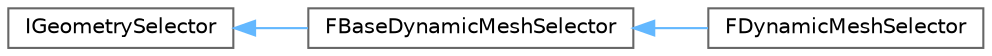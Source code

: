 digraph "Graphical Class Hierarchy"
{
 // INTERACTIVE_SVG=YES
 // LATEX_PDF_SIZE
  bgcolor="transparent";
  edge [fontname=Helvetica,fontsize=10,labelfontname=Helvetica,labelfontsize=10];
  node [fontname=Helvetica,fontsize=10,shape=box,height=0.2,width=0.4];
  rankdir="LR";
  Node0 [id="Node000000",label="IGeometrySelector",height=0.2,width=0.4,color="grey40", fillcolor="white", style="filled",URL="$da/d18/classIGeometrySelector.html",tooltip="IGeometrySelector is a base API definition for, roughly, \"an object that knows how toselect elements ..."];
  Node0 -> Node1 [id="edge5385_Node000000_Node000001",dir="back",color="steelblue1",style="solid",tooltip=" "];
  Node1 [id="Node000001",label="FBaseDynamicMeshSelector",height=0.2,width=0.4,color="grey40", fillcolor="white", style="filled",URL="$dd/d24/classFBaseDynamicMeshSelector.html",tooltip="FBaseDynamicMeshSelector is an implementation of IGeometrySelector for a UDynamicMesh."];
  Node1 -> Node2 [id="edge5386_Node000001_Node000002",dir="back",color="steelblue1",style="solid",tooltip=" "];
  Node2 [id="Node000002",label="FDynamicMeshSelector",height=0.2,width=0.4,color="grey40", fillcolor="white", style="filled",URL="$d3/d2e/classFDynamicMeshSelector.html",tooltip="FDynamicMeshSelector is an implementation of FBaseDynamicMeshSelector meant to be used with UDynamicM..."];
}
